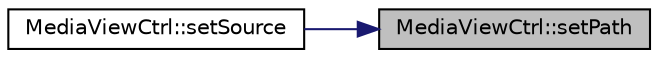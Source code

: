 digraph "MediaViewCtrl::setPath"
{
 // LATEX_PDF_SIZE
  edge [fontname="Helvetica",fontsize="10",labelfontname="Helvetica",labelfontsize="10"];
  node [fontname="Helvetica",fontsize="10",shape=record];
  rankdir="RL";
  Node1 [label="MediaViewCtrl::setPath",height=0.2,width=0.4,color="black", fillcolor="grey75", style="filled", fontcolor="black",tooltip=" "];
  Node1 -> Node2 [dir="back",color="midnightblue",fontsize="10",style="solid",fontname="Helvetica"];
  Node2 [label="MediaViewCtrl::setSource",height=0.2,width=0.4,color="black", fillcolor="white", style="filled",URL="$class_media_view_ctrl.html#a98d9275bf877422453e14e46d1bbaf09",tooltip=" "];
}
